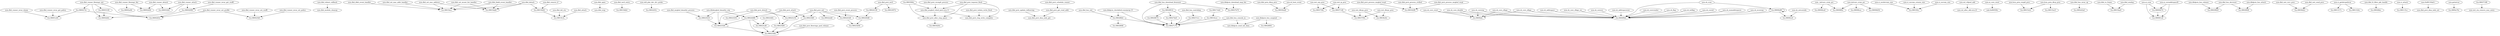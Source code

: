 digraph code {
  "0x08001fc8" [label="sym.dhd_runner_iovar_dump"];
  "0x08001fc8" -> "0x08001e40";
  "0x08001e40" [label="fcn.08001e40"];
  "0x08002404" [label="sym.dhd_runner_iovar_get_policy"];
  "0x08002404" -> "0x08001e40";
  "0x08001e40" [label="fcn.08001e40"];
  "0x080034b0" [label="sym.dhd_runner_iovar_set_rxoffl"];
  "0x080034b0" -> "0x080023b0";
  "0x080023b0" [label="fcn.080023b0"];
  "0x080035f0" [label="sym.dhd_runner_iovar_get_rxoffl"];
  "0x080035f0" -> "0x08002698";
  "0x08002698" [label="fcn.08002698"];
  "0x08003ca4" [label="sym.dhd_runner_iovar_set_policy"];
  "0x08003ca4" -> "0x080023b0";
  "0x080023b0" [label="fcn.080023b0"];
  "0x08004124" [label="sym.dhd_runner_iovar_set_profile"];
  "0x08004124" -> "0x0800263c";
  "0x0800263c" [label="fcn.0800263c"];
  "0x08004124" -> "0x080023b0";
  "0x080023b0" [label="fcn.080023b0"];
  "0x080199c4" [label="sym.dhd_reboot_callback"];
  "0x080199c4" -> "0x08019988";
  "0x08019988" [label="sym.dhd_module_cleanup"];
  "0x0801b010" [label="sym.dhd_set_mac_address"];
  "0x0801b010" -> "0x08019acc";
  "0x08019acc" [label="fcn.08019acc"];
  "0x0801b010" -> "0x08019ab8";
  "0x08019ab8" [label="fcn.08019ab8"];
  "0x0801b8d0" [label="sym.dhd_set_mac_addr_handler"];
  "0x0801b8d0" -> "0x08019acc";
  "0x08019acc" [label="fcn.08019acc"];
  "0x0801b28c" [label="sym.dhd_set_mcast_list_handler"];
  "0x0801b28c" -> "0x08019acc";
  "0x08019acc" [label="fcn.08019acc"];
  "0x0801b28c" -> "0x08019ab8";
  "0x08019ab8" [label="fcn.08019ab8"];
  "0x0801d76c" [label="sym.dhd_ifadd_event_handler"];
  "0x0801d76c" -> "0x08019acc";
  "0x08019acc" [label="fcn.08019acc"];
  "0x0801d76c" -> "0x08019ab8";
  "0x08019ab8" [label="fcn.08019ab8"];
  "0x0801c728" [label="sym.dhd_ifdel_event_handler"];
  "0x0801c728" -> "0x08019acc";
  "0x08019acc" [label="fcn.08019acc"];
  "0x08020184" [label="sym.dhd_open"];
  "0x08020184" -> "0x08020090";
  "0x08020090" [label="sym.dhd_stop"];
  "0x080213d4" [label="sym.dhd_ioctl_entry"];
  "0x080213d4" -> "0x08019db4";
  "0x08019db4" [label="fcn.08019db4"];
  "0x08022298" [label="sym.wifi_plat_dev_drv_probe"];
  "0x08022298" -> "0x0802203c";
  "0x0802203c" [label="fcn.0802203c"];
  "0x0802343c" [label="sym.dhd_msgbuf_dmaxfer_process"];
  "0x0802343c" -> "0x08023418";
  "0x08023418" [label="fcn.08023418"];
  "0x08034678" [label="sym.dhd_prot_alloc_ring_space"];
  "0x08034678" -> "0x0803420c";
  "0x0803420c" [label="fcn.0803420c"];
  "0x080347b4" [label="sym.dhd_msgbuf_rxbuf_post.isra.11"];
  "0x080347b4" -> "0x08034678";
  "0x08034678" [label="sym.dhd_prot_alloc_ring_space"];
  "0x080347b4" -> "0x08034734";
  "0x08034734" [label="sym.dhd_prot_ring_write_complete"];
  "0x08023ac4" [label="sym.dhd_prot_get_read_addr"];
  "0x08023ac4" -> "0x08022dac";
  "0x08022dac" [label="sym.dhd_prot_dma_indx_get"];
  "0x08024384" [label="sym.dhd_prot_event_process"];
  "0x08024384" -> "0x08024328";
  "0x08024328" [label="fcn.08024328"];
  "0x08034d04" [label="sym.dhd_prot_rxcmplt_process"];
  "0x08034d04" -> "0x080347b4";
  "0x080347b4" [label="sym.dhd_msgbuf_rxbuf_post.isra.11"];
  "0x0802998c" [label="sym.dhdpcie_checkdied.constprop.15"];
  "0x0802998c" -> "0x08028fb4";
  "0x08028fb4" [label="fcn.08028fb4"];
  "0x0802998c" -> "0x08027c78";
  "0x08027c78" [label="fcn.08027c78"];
  "0x08030f84" [label="sym.dhd_psta_dhcp_proc"];
  "0x08030f84" -> "0x08030eb8";
  "0x08030eb8" [label="fcn.08030eb8"];
  "0x08037408" [label="sym.wet_arp_proc"];
  "0x08037408" -> "0x0803736c";
  "0x0803736c" [label="fcn.0803736c"];
  "0x08037408" -> "0x08037148";
  "0x08037148" [label="fcn.08037148"];
  "0x08037644" [label="sym.wet_ip_proc"];
  "0x08037644" -> "0x0803736c";
  "0x0803736c" [label="fcn.0803736c"];
  "0x08037644" -> "0x08037148";
  "0x08037148" [label="fcn.08037148"];
  "0x080378d4" [label="sym.wet_dhcps_proc"];
  "0x080378d4" -> "0x0803709c";
  "0x0803709c" [label="fcn.0803709c"];
  "0x080378d4" -> "0x08036c8c";
  "0x08036c8c" [label="fcn.08036c8c"];
  "0x08037a64" [label="sym.wet_dhcpc_proc"];
  "0x08037a64" -> "0x0803709c";
  "0x0803709c" [label="fcn.0803709c"];
  "0x08037a64" -> "0x08036c8c";
  "0x08036c8c" [label="fcn.08036c8c"];
  "0x08035068" [label="sym.dhd_prot_process_msgbuf_txcpl"];
  "0x08035068" -> "0x080342f8";
  "0x080342f8" [label="fcn.080342f8"];
  "0x08010c40" [label="sym.sb_core_reset"];
  "0x08010c40" -> "0x0800fafc";
  "0x0800fafc" [label="fcn.0800fafc"];
  "0x08010c40" -> "0x0800f9b4";
  "0x0800f9b4" [label="fcn.0800f9b4"];
  "0x080100c8" [label="sym.sb_core_cflags_wo"];
  "0x080100c8" -> "0x0800f9b4";
  "0x0800f9b4" [label="fcn.0800f9b4"];
  "0x0802bc78" [label="sym.dhd_bus_init"];
  "0x0802bc78" -> "0x08028fb4";
  "0x08028fb4" [label="fcn.08028fb4"];
  "0x0801d85c" [label="sym.dhd_detach"];
  "0x0801d85c" -> "0x08019acc";
  "0x08019acc" [label="fcn.08019acc"];
  "0x0801d85c" -> "0x08019ab8";
  "0x08019ab8" [label="fcn.08019ab8"];
  "0x0801d85c" -> "0x08019d44";
  "0x08019d44" [label="fcn.08019d44"];
  "0x0800966c" [label="sym._initvars_srom_pci"];
  "0x0800966c" -> "0x08008f4c";
  "0x08008f4c" [label="fcn.08008f4c"];
  "0x0800966c" -> "0x08008ca0";
  "0x08008ca0" [label="fcn.08008ca0"];
  "0x0802c460" [label="sym.dhdpcie_download_map_bin"];
  "0x0802c460" -> "0x08027b70";
  "0x08027b70" [label="fcn.08027b70"];
  "0x08025d38" [label="sym.dhd_prot_flowrings_pool_release"];
  "0x08025d38" -> "0x08023384";
  "0x08023384" [label="fcn.08023384"];
  "0x08014218" [label="sym.si_socdevram_size"];
  "0x08014218" -> "0x08010fcc";
  "0x08010fcc" [label="fcn.08010fcc"];
  "0x080357c8" [label="sym.dhd_prot_txdata_write_flush"];
  "0x080357c8" -> "0x08034734";
  "0x08034734" [label="sym.dhd_prot_ring_write_complete"];
  "0x0800e6ec" [label="sym.osl_ctfpool_add"];
  "0x0800e6ec" -> "0x0800e494";
  "0x0800e494" [label="sym.osl_alloc_skb.isra.21"];
  "0x08007570" [label="sym.ai_core_reset"];
  "0x08007570" -> "0x08005f4c";
  "0x08005f4c" [label="unk.0x8005f4c"];
  "0x080161e4" [label="sym.bcm_psta_dhcp_proc"];
  "0x080161e4" -> "0x08015e2c";
  "0x08015e2c" [label="fcn.08015e2c"];
  "0x080161e4" -> "0x08015ec0";
  "0x08015ec0" [label="fcn.08015ec0"];
  "0x08014a64" [label="sym.si_socram_srmem_size"];
  "0x08014a64" -> "0x08010fcc";
  "0x08010fcc" [label="fcn.08010fcc"];
  "0x08035150" [label="sym.dhd_prot_process_ctrlbuf"];
  "0x08035150" -> "0x080342f8";
  "0x080342f8" [label="fcn.080342f8"];
  "0x0802e644" [label="sym.dhd_bus_iovar_op"];
  "0x0802e644" -> "0x0802d3a4";
  "0x0802d3a4" [label="fcn.0802d3a4"];
  "0x0800fe60" [label="sym.sb_corerev"];
  "0x0800fe60" -> "0x0800f9b4";
  "0x0800f9b4" [label="fcn.0800f9b4"];
  "0x080166f8" [label="sym.bcm_psta_icmp6_proc"];
  "0x080166f8" -> "0x08015e2c";
  "0x08015e2c" [label="fcn.08015e2c"];
  "0x08010a60" [label="sym.sb_core_disable"];
  "0x08010a60" -> "0x0800f9b4";
  "0x0800f9b4" [label="fcn.0800f9b4"];
  "0x08010a60" -> "0x0800fafc";
  "0x0800fafc" [label="fcn.0800fafc"];
  "0x08004244" [label="sym.dhd_runner_detach"];
  "0x08004244" -> "0x080032b0";
  "0x080032b0" [label="fcn.080032b0"];
  "0x08004244" -> "0x08002d04";
  "0x08002d04" [label="fcn.08002d04"];
  "0x08010f70" [label="sym.sb_addrspacesize"];
  "0x08010f70" -> "0x0800f9b4";
  "0x0800f9b4" [label="fcn.0800f9b4"];
  "0x08020604" [label="sym.dhd_rx_frame"];
  "0x08020604" -> "0x08019ae0";
  "0x08019ae0" [label="fcn.08019ae0"];
  "0x0801a730" [label="sym.dhd_del_sta"];
  "0x0801a730" -> "0x08019c3c";
  "0x08019c3c" [label="fcn.08019c3c"];
  "0x08024d28" [label="sym.dhd_prot_detach"];
  "0x08024d28" -> "0x080233d4";
  "0x080233d4" [label="fcn.080233d4"];
  "0x08024d28" -> "0x08023bf0";
  "0x08023bf0" [label="fcn.08023bf0"];
  "0x08024d28" -> "0x08023c54";
  "0x08023c54" [label="fcn.08023c54"];
  "0x08024d28" -> "0x08023254";
  "0x08023254" [label="fcn.08023254"];
  "0x080233d4" [label="fcn.080233d4"];
  "0x080233d4" -> "0x08023384";
  "0x08023384" [label="fcn.08023384"];
  "0x08023bf0" [label="fcn.08023bf0"];
  "0x08023bf0" -> "0x08023384";
  "0x08023384" [label="fcn.08023384"];
  "0x08023c54" [label="fcn.08023c54"];
  "0x08023c54" -> "0x08023bf0";
  "0x08023bf0" [label="fcn.08023bf0"];
  "0x08024e5c" [label="sym.dhd_prot_attach"];
  "0x08024e5c" -> "0x080234f0";
  "0x080234f0" [label="fcn.080234f0"];
  "0x08024e5c" -> "0x08024488";
  "0x08024488" [label="fcn.08024488"];
  "0x0802b0f4" [label="sym.dhdpcie_bus_suspend"];
  "0x0802b0f4" -> "0x0802ad24";
  "0x0802ad24" [label="sym.dhdpcie_send_mb_data"];
  "0x0802b0f4" -> "0x08028f04";
  "0x08028f04" [label="fcn.08028f04"];
  "0x0801c1d0" [label="sym.dhd_remove_if"];
  "0x0801c1d0" -> "0x08019d44";
  "0x08019d44" [label="fcn.08019d44"];
  "0x0802b018" [label="sym.dhd_bus_console_in"];
  "0x0802b018" -> "0x08027c78";
  "0x08027c78" [label="fcn.08027c78"];
  "0x0802b018" -> "0x0802ad24";
  "0x0802ad24" [label="sym.dhdpcie_send_mb_data"];
  "0x08010454" [label="sym.sb_setcoreidx"];
  "0x08010454" -> "0x0800fce0";
  "0x0800fce0" [label="fcn.0800fce0"];
  "0x080259ac" [label="sym.dhdmsgbuf_dmaxfer_req"];
  "0x080259ac" -> "0x08023418";
  "0x08023418" [label="fcn.08023418"];
  "0x080259ac" -> "0x08024488";
  "0x08024488" [label="fcn.08024488"];
  "0x080259ac" -> "0x080233d4";
  "0x080233d4" [label="fcn.080233d4"];
  "0x080254fc" [label="sym.dhd_prot_ioctl"];
  "0x080254fc" -> "0x08023874";
  "0x08023874" [label="fcn.08023874"];
  "0x080254fc" -> "0x08024158";
  "0x08024158" [label="fcn.08024158"];
  "0x08010320" [label="sym.sb_scan"];
  "0x08010320" -> "0x0800f9b4";
  "0x0800f9b4" [label="fcn.0800f9b4"];
  "0x08010320" -> "0x0800fe88";
  "0x0800fe88" [label="fcn.0800fe88"];
  "0x0801bb34" [label="sym.dhd_sendup"];
  "0x0801bb34" -> "0x08019ae0";
  "0x08019ae0" [label="fcn.08019ae0"];
  "0x08024564" [label="sym.dhd_prot_init"];
  "0x08024564" -> "0x08022eb8";
  "0x08022eb8" [label="fcn.08022eb8"];
  "0x08024564" -> "0x080240d8";
  "0x080240d8" [label="fcn.080240d8"];
  "0x08024564" -> "0x08024328";
  "0x08024328" [label="fcn.08024328"];
  "0x08024564" -> "0x080234f0";
  "0x080234f0" [label="fcn.080234f0"];
  "0x08024564" -> "0x08023c54";
  "0x08023c54" [label="fcn.08023c54"];
  "0x08006584" [label="sym.ai_scan"];
  "0x08006584" -> "0x080061e8";
  "0x080061e8" [label="fcn.080061e8"];
  "0x08006584" -> "0x08006474";
  "0x08006474" [label="fcn.08006474"];
  "0x0801e7b4" [label="sym.dhd_attach"];
  "0x0801e7b4" -> "0x08019c3c";
  "0x08019c3c" [label="fcn.08019c3c"];
  "0x080187dc" [label="sym.wl_host_event"];
  "0x080187dc" -> "0x08030eb8";
  "0x08030eb8" [label="fcn.08030eb8"];
  "0x0800fe40" [label="sym.sb_corevendor"];
  "0x0800fe40" -> "0x0800f9b4";
  "0x0800f9b4" [label="fcn.0800f9b4"];
  "0x08010490" [label="sym.sb_corereg"];
  "0x08010490" -> "0x0800f9b4";
  "0x0800f9b4" [label="fcn.0800f9b4"];
  "0x08010490" -> "0x0800fafc";
  "0x0800fafc" [label="fcn.0800fafc"];
  "0x0802a568" [label="sym.dhdpcie_bus_release"];
  "0x0802a568" -> "0x08029820";
  "0x08029820" [label="fcn.08029820"];
  "0x0802d0fc" [label="sym.dhd_bus_devreset"];
  "0x0802d0fc" -> "0x08029820";
  "0x08029820" [label="fcn.08029820"];
  "0x0802d0fc" -> "0x080280f4";
  "0x080280f4" [label="fcn.080280f4"];
  "0x08004390" [label="sym.dhd_runner_attach"];
  "0x08004390" -> "0x080032b0";
  "0x080032b0" [label="fcn.080032b0"];
  "0x08004390" -> "0x08002b8c";
  "0x08002b8c" [label="fcn.08002b8c"];
  "0x08004390" -> "0x08002698";
  "0x08002698" [label="fcn.08002698"];
  "0x08029f50" [label="sym.dhdpcie_bus_attach"];
  "0x08029f50" -> "0x080280f4";
  "0x080280f4" [label="fcn.080280f4"];
  "0x080380cc" [label="sym.dhd_wet_recv_proc"];
  "0x080380cc" -> "0x08036d2c";
  "0x08036d2c" [label="fcn.08036d2c"];
  "0x08037f5c" [label="sym.dhd_wet_send_proc"];
  "0x08037f5c" -> "0x08036d2c";
  "0x08036d2c" [label="fcn.08036d2c"];
  "0x08026870" [label="sym.dhd_prot_schedule_runner"];
  "0x08026870" -> "0x08023ac4";
  "0x08023ac4" [label="sym.dhd_prot_get_read_addr"];
  "0x08013430" [label="sym.si_getdevpathvar"];
  "0x08013430" -> "0x0801317c";
  "0x0801317c" [label="fcn.0801317c"];
  "0x08013430" -> "0x0801324c";
  "0x0801324c" [label="fcn.0801324c"];
  "0x08034f80" [label="sym.dhd_prot_process_msgbuf_rxcpl"];
  "0x08034f80" -> "0x080342f8";
  "0x080342f8" [label="fcn.080342f8"];
  "0x08010108" [label="sym.sb_core_cflags"];
  "0x08010108" -> "0x0800f9b4";
  "0x0800f9b4" [label="fcn.0800f9b4"];
  "0x08010108" -> "0x0800fafc";
  "0x0800fafc" [label="fcn.0800fafc"];
  "0x08035214" [label="sym.dhd_prot_txqueue_flush"];
  "0x08035214" -> "0x08034678";
  "0x08034678" [label="sym.dhd_prot_alloc_ring_space"];
  "0x08035214" -> "0x08034734";
  "0x08034734" [label="sym.dhd_prot_ring_write_complete"];
  "0x08035214" -> "0x080347b4";
  "0x080347b4" [label="sym.dhd_msgbuf_rxbuf_post.isra.11"];
  "0x08014628" [label="sym.si_socram_size"];
  "0x08014628" -> "0x08010fcc";
  "0x08010fcc" [label="fcn.08010fcc"];
  "0x080302e0" [label="sym.dhd_l2_filter_pkt_handle"];
  "0x080302e0" -> "0x0802fbbc";
  "0x0802fbbc" [label="fcn.0802fbbc"];
  "0x08011ec0" [label="sym.si_attach"];
  "0x08011ec0" -> "0x080115cc";
  "0x080115cc" [label="fcn.080115cc"];
  "0x08026178" [label="case.0x80130a8.1"];
  "0x08026178" -> "0x080237a0";
  "0x080237a0" [label="sym.dhd_prot_dma_indx_set"];
  "0x08006b5c" [label="sym.ai_coreaddrspaceX"];
  "0x08006b5c" -> "0x080061e8";
  "0x080061e8" [label="fcn.080061e8"];
  "0x08006b5c" -> "0x08006474";
  "0x08006474" [label="fcn.08006474"];
  "0x0802c64c" [label="sym.dhd_bus_download_firmware"];
  "0x0802c64c" -> "0x08028914";
  "0x08028914" [label="fcn.08028914"];
  "0x0802c64c" -> "0x08027c78";
  "0x08027c78" [label="fcn.08027c78"];
  "0x0802c64c" -> "0x08027b70";
  "0x08027b70" [label="fcn.08027b70"];
  "0x08025444" [label="sym.dhd_prot_update_txflowring"];
  "0x08025444" -> "0x08022dac";
  "0x08022dac" [label="sym.dhd_prot_dma_indx_get"];
  "0x0800fdfc" [label="sym.sb_flag"];
  "0x0800fdfc" -> "0x0800f9b4";
  "0x0800f9b4" [label="fcn.0800f9b4"];
  "0x08009ea4" [label="sym.initvars_srom_pci"];
  "0x08009ea4" -> "0x08008f4c";
  "0x08008f4c" [label="fcn.08008f4c"];
  "0x08009ea4" -> "0x08008cec";
  "0x08008cec" [label="fcn.08008cec"];
  "0x08009ea4" -> "0x08008d54";
  "0x08008d54" [label="fcn.08008d54"];
  "0x08004aa8" [label="sym.dhd_runner_flowmgr_init"];
  "0x08004aa8" -> "0x0800263c";
  "0x0800263c" [label="fcn.0800263c"];
  "0x08004aa8" -> "0x0800272c";
  "0x0800272c" [label="fcn.0800272c"];
  "0x08004aa8" -> "0x08003100";
  "0x08003100" [label="fcn.08003100"];
  "0x08004aa8" -> "0x08002b8c";
  "0x08002b8c" [label="fcn.08002b8c"];
  "0x0802a860" [label="sym.dhd_bus_watchdog"];
  "0x0802a860" -> "0x08027e1c";
  "0x08027e1c" [label="fcn.08027e1c"];
  "0x0801078c" [label="sym.sb_intflag"];
  "0x0801078c" -> "0x0800f9b4";
  "0x0800f9b4" [label="fcn.0800f9b4"];
  "0x08010160" [label="sym.sb_core_sflags"];
  "0x08010160" -> "0x0800f9b4";
  "0x0800f9b4" [label="fcn.0800f9b4"];
  "0x08010160" -> "0x0800fafc";
  "0x0800fafc" [label="fcn.0800fafc"];
  "0x0800fdd4" [label="sym.sb_coreid"];
  "0x0800fdd4" -> "0x0800f9b4";
  "0x0800f9b4" [label="fcn.0800f9b4"];
  "0x0800b34c" [label="sym.getintvar"];
  "0x0800b34c" -> "0x0800a76c";
  "0x0800a76c" [label="fcn.0800a76c"];
  "0x08010870" [label="sym.sb_numaddrspaces"];
  "0x08010870" -> "0x0800f9b4";
  "0x0800f9b4" [label="fcn.0800f9b4"];
  "0x08004934" [label="sym.dhd_runner_flowmgr_fini"];
  "0x08004934" -> "0x08002a94";
  "0x08002a94" [label="fcn.08002a94"];
  "0x08004934" -> "0x08002d04";
  "0x08002d04" [label="fcn.08002d04"];
  "0x080101b8" [label="sym.sb_iscoreup"];
  "0x080101b8" -> "0x0800f9b4";
  "0x0800f9b4" [label="fcn.0800f9b4"];
  "0x08010894" [label="sym.sb_addrspace"];
  "0x08010894" -> "0x0800f9b4";
  "0x0800f9b4" [label="fcn.0800f9b4"];
  "0x08002698" [label="fcn.08002698"];
  "0x08002698" -> "0x0800263c";
  "0x0800263c" [label="fcn.0800263c"];
  "0x0800272c" [label="fcn.0800272c"];
  "0x0800272c" -> "0x0800263c";
  "0x0800263c" [label="fcn.0800263c"];
  "0x0800272c" -> "0x08001e40";
  "0x08001e40" [label="fcn.08001e40"];
  "0x08003100" [label="fcn.08003100"];
  "0x08003100" -> "0x08002b8c";
  "0x08002b8c" [label="fcn.08002b8c"];
  "0x08006474" [label="fcn.08006474"];
  "0x08006474" -> "0x080061e8";
  "0x080061e8" [label="fcn.080061e8"];
  "0x0800fe88" [label="fcn.0800fe88"];
  "0x0800fe88" -> "0x0800fce0";
  "0x0800fce0" [label="fcn.0800fce0"];
  "0x0800fe88" -> "0x0800f9b4";
  "0x0800f9b4" [label="fcn.0800f9b4"];
  "0x0800fe88" -> "0x0800fe88";
  "0x0800fe88" [label="fcn.0800fe88"];
  "0x08016cec" [label="fcn.08016cec"];
  "0x08016cec" -> "0x08027c78";
  "0x08027c78" [label="fcn.08027c78"];
  "0x08017eb4" [label="fcn.08017eb4"];
  "0x08017eb4" -> "0x08016cec";
  "0x08016cec" [label="fcn.08016cec"];
  "0x08019d44" [label="fcn.08019d44"];
  "0x08019d44" -> "0x08019c3c";
  "0x08019c3c" [label="fcn.08019c3c"];
  "0x08023418" [label="fcn.08023418"];
  "0x08023418" -> "0x080233d4";
  "0x080233d4" [label="fcn.080233d4"];
  "0x08023cd0" [label="fcn.08023cd0"];
  "0x08023cd0" -> "0x08023384";
  "0x08023384" [label="fcn.08023384"];
  "0x080240d8" [label="fcn.080240d8"];
  "0x080240d8" -> "0x08023d58";
  "0x08023d58" [label="fcn.08023d58"];
  "0x08024328" [label="fcn.08024328"];
  "0x08024328" -> "0x08023d58";
  "0x08023d58" [label="fcn.08023d58"];
  "0x080234f0" [label="fcn.080234f0"];
  "0x080234f0" -> "0x08023384";
  "0x08023384" [label="fcn.08023384"];
  "0x08024488" [label="fcn.08024488"];
  "0x08024488" -> "0x08023384";
  "0x08023384" [label="fcn.08023384"];
  "0x08024488" -> "0x08023cd0";
  "0x08023cd0" [label="fcn.08023cd0"];
  "0x08024488" -> "0x080233d4";
  "0x080233d4" [label="fcn.080233d4"];
  "0x08023d0c" [label="fcn.08023d0c"];
  "0x08023d0c" -> "0x08023cd0";
  "0x08023cd0" [label="fcn.08023cd0"];
  "0x08024158" [label="fcn.08024158"];
  "0x08024158" -> "0x080240d8";
  "0x080240d8" [label="fcn.080240d8"];
  "0x08028674" [label="fcn.08028674"];
  "0x08028674" -> "0x08027c78";
  "0x08027c78" [label="fcn.08027c78"];
  "0x08027de0" [label="fcn.08027de0"];
  "0x08027de0" -> "0x08027c78";
  "0x08027c78" [label="fcn.08027c78"];
  "0x08028fb4" [label="fcn.08028fb4"];
  "0x08028fb4" -> "0x08028f48";
  "0x08028f48" [label="fcn.08028f48"];
  "0x08028fb4" -> "0x08027c78";
  "0x08027c78" [label="fcn.08027c78"];
  "0x08027e1c" [label="fcn.08027e1c"];
  "0x08027e1c" -> "0x08027c78";
  "0x08027c78" [label="fcn.08027c78"];
  "0x08028914" [label="fcn.08028914"];
  "0x08028914" -> "0x08028674";
  "0x08028674" [label="fcn.08028674"];
  "0x08028914" -> "0x08027de0";
  "0x08027de0" [label="fcn.08027de0"];
  "0x08028914" -> "0x08027c78";
  "0x08027c78" [label="fcn.08027c78"];
  "0x0803584c" [label="fcn.0803584c"];
  "0x0803584c" -> "0x08034678";
  "0x08034678" [label="sym.dhd_prot_alloc_ring_space"];
  "0x0803584c" -> "0x080347b4";
  "0x080347b4" [label="sym.dhd_msgbuf_rxbuf_post.isra.11"];
  "0x08037188" [label="fcn.08037188"];
  "0x08037188" -> "0x08036efc";
  "0x08036efc" [label="sym.wet_sta_remove_mac_entry"];
  "0x08037148" [label="fcn.08037148"];
  "0x08037148" -> "0x0803709c";
  "0x0803709c" [label="fcn.0803709c"];
}